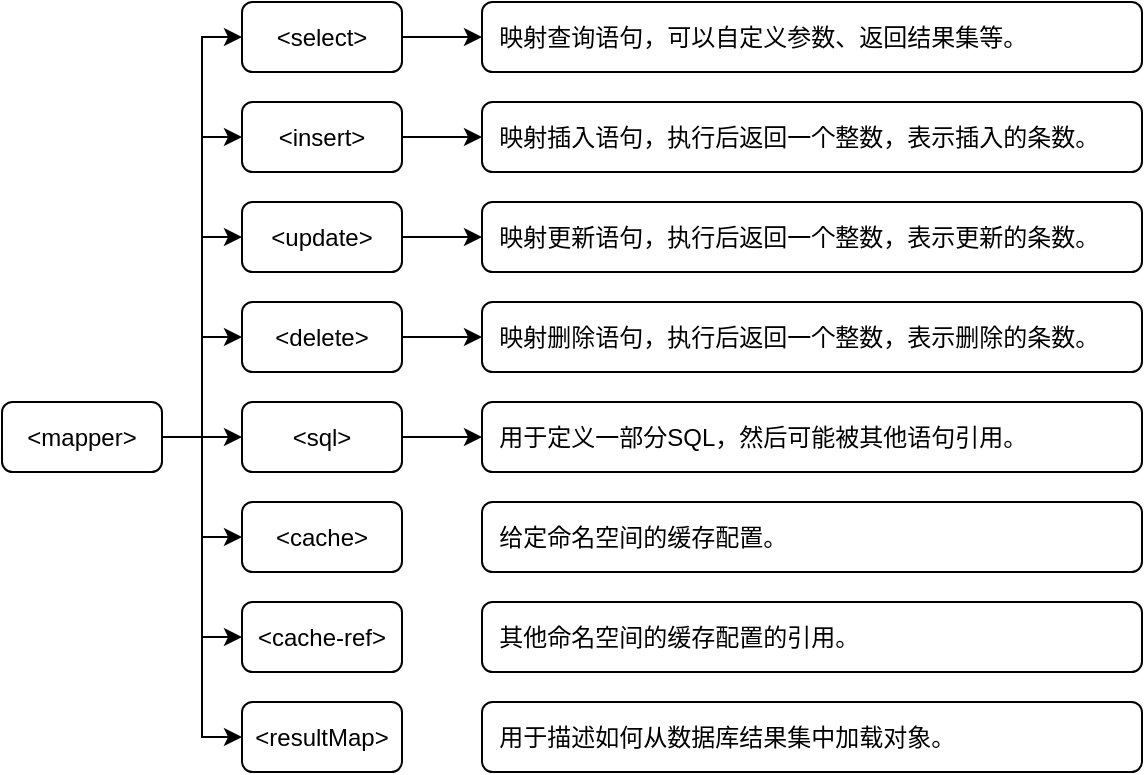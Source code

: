 <mxfile version="20.2.2" type="github">
  <diagram id="MgfbqY4KK9ZvkzB4Hf7q" name="第 1 页">
    <mxGraphModel dx="786" dy="405" grid="1" gridSize="10" guides="1" tooltips="1" connect="1" arrows="1" fold="1" page="1" pageScale="1" pageWidth="827" pageHeight="1169" math="0" shadow="0">
      <root>
        <mxCell id="0" />
        <mxCell id="1" parent="0" />
        <mxCell id="W4b-Q92upJo6OQBO_38H-12" style="edgeStyle=orthogonalEdgeStyle;rounded=0;orthogonalLoop=1;jettySize=auto;html=1;exitX=1;exitY=0.5;exitDx=0;exitDy=0;entryX=0;entryY=0.5;entryDx=0;entryDy=0;" edge="1" parent="1" source="W4b-Q92upJo6OQBO_38H-1" target="W4b-Q92upJo6OQBO_38H-8">
          <mxGeometry relative="1" as="geometry" />
        </mxCell>
        <mxCell id="W4b-Q92upJo6OQBO_38H-13" style="edgeStyle=orthogonalEdgeStyle;rounded=0;orthogonalLoop=1;jettySize=auto;html=1;exitX=1;exitY=0.5;exitDx=0;exitDy=0;entryX=0;entryY=0.5;entryDx=0;entryDy=0;" edge="1" parent="1" source="W4b-Q92upJo6OQBO_38H-1" target="W4b-Q92upJo6OQBO_38H-7">
          <mxGeometry relative="1" as="geometry" />
        </mxCell>
        <mxCell id="W4b-Q92upJo6OQBO_38H-14" style="edgeStyle=orthogonalEdgeStyle;rounded=0;orthogonalLoop=1;jettySize=auto;html=1;exitX=1;exitY=0.5;exitDx=0;exitDy=0;entryX=0;entryY=0.5;entryDx=0;entryDy=0;" edge="1" parent="1" source="W4b-Q92upJo6OQBO_38H-1" target="W4b-Q92upJo6OQBO_38H-6">
          <mxGeometry relative="1" as="geometry" />
        </mxCell>
        <mxCell id="W4b-Q92upJo6OQBO_38H-15" style="edgeStyle=orthogonalEdgeStyle;rounded=0;orthogonalLoop=1;jettySize=auto;html=1;exitX=1;exitY=0.5;exitDx=0;exitDy=0;entryX=0;entryY=0.5;entryDx=0;entryDy=0;" edge="1" parent="1" source="W4b-Q92upJo6OQBO_38H-1" target="W4b-Q92upJo6OQBO_38H-4">
          <mxGeometry relative="1" as="geometry" />
        </mxCell>
        <mxCell id="W4b-Q92upJo6OQBO_38H-16" style="edgeStyle=orthogonalEdgeStyle;rounded=0;orthogonalLoop=1;jettySize=auto;html=1;exitX=1;exitY=0.5;exitDx=0;exitDy=0;entryX=0;entryY=0.5;entryDx=0;entryDy=0;" edge="1" parent="1" source="W4b-Q92upJo6OQBO_38H-1" target="W4b-Q92upJo6OQBO_38H-5">
          <mxGeometry relative="1" as="geometry" />
        </mxCell>
        <mxCell id="W4b-Q92upJo6OQBO_38H-17" style="edgeStyle=orthogonalEdgeStyle;rounded=0;orthogonalLoop=1;jettySize=auto;html=1;exitX=1;exitY=0.5;exitDx=0;exitDy=0;entryX=0;entryY=0.5;entryDx=0;entryDy=0;" edge="1" parent="1" source="W4b-Q92upJo6OQBO_38H-1" target="W4b-Q92upJo6OQBO_38H-9">
          <mxGeometry relative="1" as="geometry" />
        </mxCell>
        <mxCell id="W4b-Q92upJo6OQBO_38H-18" style="edgeStyle=orthogonalEdgeStyle;rounded=0;orthogonalLoop=1;jettySize=auto;html=1;exitX=1;exitY=0.5;exitDx=0;exitDy=0;entryX=0;entryY=0.5;entryDx=0;entryDy=0;" edge="1" parent="1" source="W4b-Q92upJo6OQBO_38H-1" target="W4b-Q92upJo6OQBO_38H-11">
          <mxGeometry relative="1" as="geometry" />
        </mxCell>
        <mxCell id="W4b-Q92upJo6OQBO_38H-19" style="edgeStyle=orthogonalEdgeStyle;rounded=0;orthogonalLoop=1;jettySize=auto;html=1;exitX=1;exitY=0.5;exitDx=0;exitDy=0;entryX=0;entryY=0.5;entryDx=0;entryDy=0;" edge="1" parent="1" source="W4b-Q92upJo6OQBO_38H-1" target="W4b-Q92upJo6OQBO_38H-10">
          <mxGeometry relative="1" as="geometry" />
        </mxCell>
        <mxCell id="W4b-Q92upJo6OQBO_38H-1" value="&amp;lt;mapper&amp;gt;" style="rounded=1;whiteSpace=wrap;html=1;" vertex="1" parent="1">
          <mxGeometry x="80" y="650" width="80" height="35" as="geometry" />
        </mxCell>
        <mxCell id="W4b-Q92upJo6OQBO_38H-26" style="edgeStyle=orthogonalEdgeStyle;rounded=0;orthogonalLoop=1;jettySize=auto;html=1;exitX=1;exitY=0.5;exitDx=0;exitDy=0;entryX=0;entryY=0.5;entryDx=0;entryDy=0;" edge="1" parent="1" source="W4b-Q92upJo6OQBO_38H-4" target="W4b-Q92upJo6OQBO_38H-21">
          <mxGeometry relative="1" as="geometry" />
        </mxCell>
        <mxCell id="W4b-Q92upJo6OQBO_38H-4" value="&amp;lt;select&amp;gt;" style="rounded=1;whiteSpace=wrap;html=1;" vertex="1" parent="1">
          <mxGeometry x="200" y="450" width="80" height="35" as="geometry" />
        </mxCell>
        <mxCell id="W4b-Q92upJo6OQBO_38H-27" style="edgeStyle=orthogonalEdgeStyle;rounded=0;orthogonalLoop=1;jettySize=auto;html=1;exitX=1;exitY=0.5;exitDx=0;exitDy=0;entryX=0;entryY=0.5;entryDx=0;entryDy=0;" edge="1" parent="1" source="W4b-Q92upJo6OQBO_38H-5" target="W4b-Q92upJo6OQBO_38H-23">
          <mxGeometry relative="1" as="geometry" />
        </mxCell>
        <mxCell id="W4b-Q92upJo6OQBO_38H-5" value="&amp;lt;insert&amp;gt;" style="rounded=1;whiteSpace=wrap;html=1;" vertex="1" parent="1">
          <mxGeometry x="200" y="500" width="80" height="35" as="geometry" />
        </mxCell>
        <mxCell id="W4b-Q92upJo6OQBO_38H-28" style="edgeStyle=orthogonalEdgeStyle;rounded=0;orthogonalLoop=1;jettySize=auto;html=1;exitX=1;exitY=0.5;exitDx=0;exitDy=0;" edge="1" parent="1" source="W4b-Q92upJo6OQBO_38H-6" target="W4b-Q92upJo6OQBO_38H-24">
          <mxGeometry relative="1" as="geometry" />
        </mxCell>
        <mxCell id="W4b-Q92upJo6OQBO_38H-6" value="&amp;lt;update&amp;gt;" style="rounded=1;whiteSpace=wrap;html=1;" vertex="1" parent="1">
          <mxGeometry x="200" y="550" width="80" height="35" as="geometry" />
        </mxCell>
        <mxCell id="W4b-Q92upJo6OQBO_38H-29" style="edgeStyle=orthogonalEdgeStyle;rounded=0;orthogonalLoop=1;jettySize=auto;html=1;exitX=1;exitY=0.5;exitDx=0;exitDy=0;entryX=0;entryY=0.5;entryDx=0;entryDy=0;" edge="1" parent="1" source="W4b-Q92upJo6OQBO_38H-7" target="W4b-Q92upJo6OQBO_38H-25">
          <mxGeometry relative="1" as="geometry" />
        </mxCell>
        <mxCell id="W4b-Q92upJo6OQBO_38H-7" value="&amp;lt;delete&amp;gt;" style="rounded=1;whiteSpace=wrap;html=1;" vertex="1" parent="1">
          <mxGeometry x="200" y="600" width="80" height="35" as="geometry" />
        </mxCell>
        <mxCell id="W4b-Q92upJo6OQBO_38H-31" style="edgeStyle=orthogonalEdgeStyle;rounded=0;orthogonalLoop=1;jettySize=auto;html=1;exitX=1;exitY=0.5;exitDx=0;exitDy=0;entryX=0;entryY=0.5;entryDx=0;entryDy=0;" edge="1" parent="1" source="W4b-Q92upJo6OQBO_38H-8" target="W4b-Q92upJo6OQBO_38H-30">
          <mxGeometry relative="1" as="geometry" />
        </mxCell>
        <mxCell id="W4b-Q92upJo6OQBO_38H-8" value="&amp;lt;sql&amp;gt;" style="rounded=1;whiteSpace=wrap;html=1;" vertex="1" parent="1">
          <mxGeometry x="200" y="650" width="80" height="35" as="geometry" />
        </mxCell>
        <mxCell id="W4b-Q92upJo6OQBO_38H-9" value="&amp;lt;cache&amp;gt;" style="rounded=1;whiteSpace=wrap;html=1;" vertex="1" parent="1">
          <mxGeometry x="200" y="700" width="80" height="35" as="geometry" />
        </mxCell>
        <mxCell id="W4b-Q92upJo6OQBO_38H-10" value="&amp;lt;cache-ref&amp;gt;" style="rounded=1;whiteSpace=wrap;html=1;" vertex="1" parent="1">
          <mxGeometry x="200" y="750" width="80" height="35" as="geometry" />
        </mxCell>
        <mxCell id="W4b-Q92upJo6OQBO_38H-11" value="&amp;lt;resultMap&amp;gt;" style="rounded=1;whiteSpace=wrap;html=1;" vertex="1" parent="1">
          <mxGeometry x="200" y="800" width="80" height="35" as="geometry" />
        </mxCell>
        <mxCell id="W4b-Q92upJo6OQBO_38H-21" value="&amp;nbsp; 映射查询语句，可以自定义参数、返回结果集等。" style="rounded=1;whiteSpace=wrap;html=1;align=left;" vertex="1" parent="1">
          <mxGeometry x="320" y="450" width="330" height="35" as="geometry" />
        </mxCell>
        <mxCell id="W4b-Q92upJo6OQBO_38H-23" value="&amp;nbsp; 映射插入语句，执行后返回一个整数，表示插入的条数。" style="rounded=1;whiteSpace=wrap;html=1;align=left;" vertex="1" parent="1">
          <mxGeometry x="320" y="500" width="330" height="35" as="geometry" />
        </mxCell>
        <mxCell id="W4b-Q92upJo6OQBO_38H-24" value="&amp;nbsp; 映射更新语句，执行后返回一个整数，表示更新的条数。" style="rounded=1;whiteSpace=wrap;html=1;align=left;" vertex="1" parent="1">
          <mxGeometry x="320" y="550" width="330" height="35" as="geometry" />
        </mxCell>
        <mxCell id="W4b-Q92upJo6OQBO_38H-25" value="&amp;nbsp; 映射删除语句，执行后返回一个整数，表示删除的条数。" style="rounded=1;whiteSpace=wrap;html=1;align=left;" vertex="1" parent="1">
          <mxGeometry x="320" y="600" width="330" height="35" as="geometry" />
        </mxCell>
        <mxCell id="W4b-Q92upJo6OQBO_38H-30" value="&amp;nbsp; 用于定义一部分SQL，然后可能被其他语句引用。" style="rounded=1;whiteSpace=wrap;html=1;align=left;" vertex="1" parent="1">
          <mxGeometry x="320" y="650" width="330" height="35" as="geometry" />
        </mxCell>
        <mxCell id="W4b-Q92upJo6OQBO_38H-32" value="&amp;nbsp; 给定命名空间的缓存配置。" style="rounded=1;whiteSpace=wrap;html=1;align=left;" vertex="1" parent="1">
          <mxGeometry x="320" y="700" width="330" height="35" as="geometry" />
        </mxCell>
        <mxCell id="W4b-Q92upJo6OQBO_38H-33" value="&amp;nbsp; 其他命名空间的缓存配置的引用。" style="rounded=1;whiteSpace=wrap;html=1;align=left;" vertex="1" parent="1">
          <mxGeometry x="320" y="750" width="330" height="35" as="geometry" />
        </mxCell>
        <mxCell id="W4b-Q92upJo6OQBO_38H-34" value="&amp;nbsp; 用于描述如何从数据库结果集中加载对象。" style="rounded=1;whiteSpace=wrap;html=1;align=left;" vertex="1" parent="1">
          <mxGeometry x="320" y="800" width="330" height="35" as="geometry" />
        </mxCell>
      </root>
    </mxGraphModel>
  </diagram>
</mxfile>

